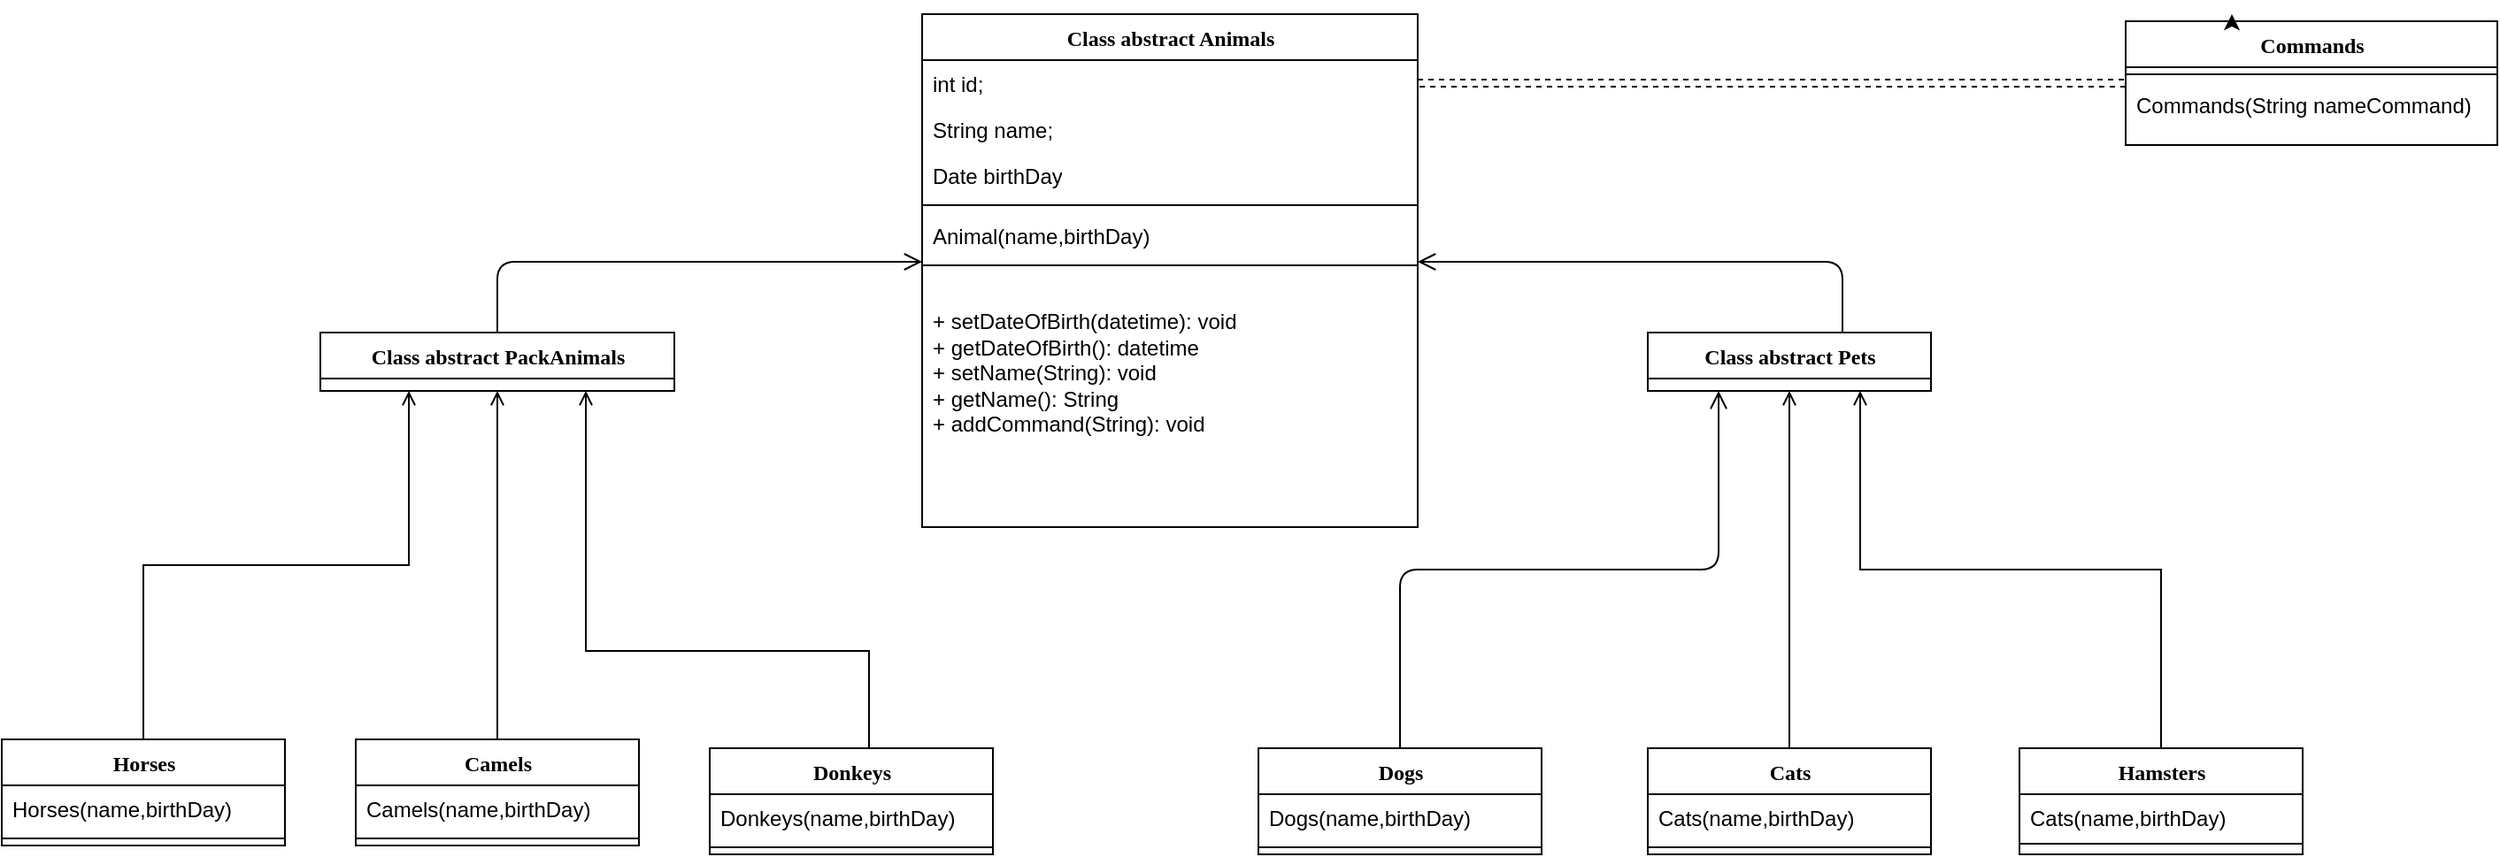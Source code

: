 <mxfile version="24.7.17">
  <diagram name="Page-1" id="9f46799a-70d6-7492-0946-bef42562c5a5">
    <mxGraphModel dx="2662" dy="1716" grid="1" gridSize="10" guides="1" tooltips="1" connect="1" arrows="1" fold="1" page="1" pageScale="1" pageWidth="1100" pageHeight="850" background="none" math="0" shadow="0">
      <root>
        <mxCell id="0" />
        <mxCell id="1" parent="0" />
        <mxCell id="78961159f06e98e8-124" style="edgeStyle=orthogonalEdgeStyle;html=1;labelBackgroundColor=none;startFill=0;startSize=8;endArrow=none;endFill=0;endSize=16;fontFamily=Verdana;fontSize=12;startArrow=open;" parent="1" source="78961159f06e98e8-17" target="78961159f06e98e8-69" edge="1">
          <mxGeometry relative="1" as="geometry">
            <Array as="points">
              <mxPoint x="160" y="120" />
            </Array>
          </mxGeometry>
        </mxCell>
        <mxCell id="78961159f06e98e8-17" value="Class abstract Animals" style="swimlane;html=1;fontStyle=1;align=center;verticalAlign=top;childLayout=stackLayout;horizontal=1;startSize=26;horizontalStack=0;resizeParent=1;resizeLast=0;collapsible=1;marginBottom=0;swimlaneFillColor=#ffffff;rounded=0;shadow=0;comic=0;labelBackgroundColor=none;strokeWidth=1;fillColor=none;fontFamily=Verdana;fontSize=12" parent="1" vertex="1">
          <mxGeometry x="400" y="-20" width="280" height="290" as="geometry" />
        </mxCell>
        <mxCell id="78961159f06e98e8-21" value="int id;" style="text;html=1;strokeColor=none;fillColor=none;align=left;verticalAlign=top;spacingLeft=4;spacingRight=4;whiteSpace=wrap;overflow=hidden;rotatable=0;points=[[0,0.5],[1,0.5]];portConstraint=eastwest;" parent="78961159f06e98e8-17" vertex="1">
          <mxGeometry y="26" width="280" height="26" as="geometry" />
        </mxCell>
        <mxCell id="59omzkVq_jKl7SWgvQOt-47" value="String name;" style="text;html=1;strokeColor=none;fillColor=none;align=left;verticalAlign=top;spacingLeft=4;spacingRight=4;whiteSpace=wrap;overflow=hidden;rotatable=0;points=[[0,0.5],[1,0.5]];portConstraint=eastwest;" parent="78961159f06e98e8-17" vertex="1">
          <mxGeometry y="52" width="280" height="26" as="geometry" />
        </mxCell>
        <mxCell id="78961159f06e98e8-23" value="Date birthDay" style="text;html=1;strokeColor=none;fillColor=none;align=left;verticalAlign=top;spacingLeft=4;spacingRight=4;whiteSpace=wrap;overflow=hidden;rotatable=0;points=[[0,0.5],[1,0.5]];portConstraint=eastwest;" parent="78961159f06e98e8-17" vertex="1">
          <mxGeometry y="78" width="280" height="26" as="geometry" />
        </mxCell>
        <mxCell id="78961159f06e98e8-19" value="" style="line;html=1;strokeWidth=1;fillColor=none;align=left;verticalAlign=middle;spacingTop=-1;spacingLeft=3;spacingRight=3;rotatable=0;labelPosition=right;points=[];portConstraint=eastwest;" parent="78961159f06e98e8-17" vertex="1">
          <mxGeometry y="104" width="280" height="8" as="geometry" />
        </mxCell>
        <mxCell id="78961159f06e98e8-27" value="Animal(name,birthDay)" style="text;html=1;strokeColor=none;fillColor=none;align=left;verticalAlign=top;spacingLeft=4;spacingRight=4;whiteSpace=wrap;overflow=hidden;rotatable=0;points=[[0,0.5],[1,0.5]];portConstraint=eastwest;" parent="78961159f06e98e8-17" vertex="1">
          <mxGeometry y="112" width="280" height="26" as="geometry" />
        </mxCell>
        <mxCell id="59omzkVq_jKl7SWgvQOt-48" value="" style="line;html=1;strokeWidth=1;fillColor=none;align=left;verticalAlign=middle;spacingTop=-1;spacingLeft=3;spacingRight=3;rotatable=0;labelPosition=right;points=[];portConstraint=eastwest;" parent="78961159f06e98e8-17" vertex="1">
          <mxGeometry y="138" width="280" height="8" as="geometry" />
        </mxCell>
        <mxCell id="59omzkVq_jKl7SWgvQOt-51" value="&lt;br&gt;+ setDateOfBirth(datetime): void&lt;br&gt;+ getDateOfBirth(): datetime&lt;br&gt;+ setName(String): void&lt;br&gt;+ getName(): String&lt;br&gt;+ addCommand(String): void" style="text;html=1;strokeColor=none;fillColor=none;align=left;verticalAlign=top;spacingLeft=4;spacingRight=4;whiteSpace=wrap;overflow=hidden;rotatable=0;points=[[0,0.5],[1,0.5]];portConstraint=eastwest;" parent="78961159f06e98e8-17" vertex="1">
          <mxGeometry y="146" width="280" height="104" as="geometry" />
        </mxCell>
        <mxCell id="78961159f06e98e8-122" style="edgeStyle=elbowEdgeStyle;html=1;labelBackgroundColor=none;startFill=0;startSize=8;endArrow=none;endFill=0;endSize=16;fontFamily=Verdana;fontSize=12;elbow=vertical;exitX=0.25;exitY=1;exitDx=0;exitDy=0;startArrow=open;" parent="1" source="78961159f06e98e8-30" target="78961159f06e98e8-43" edge="1">
          <mxGeometry relative="1" as="geometry" />
        </mxCell>
        <mxCell id="59omzkVq_jKl7SWgvQOt-17" style="edgeStyle=orthogonalEdgeStyle;rounded=0;orthogonalLoop=1;jettySize=auto;html=1;entryX=0.5;entryY=0;entryDx=0;entryDy=0;startArrow=open;startFill=0;endArrow=none;endFill=0;" parent="1" source="78961159f06e98e8-30" target="59omzkVq_jKl7SWgvQOt-1" edge="1">
          <mxGeometry relative="1" as="geometry" />
        </mxCell>
        <mxCell id="59omzkVq_jKl7SWgvQOt-18" style="edgeStyle=orthogonalEdgeStyle;rounded=0;orthogonalLoop=1;jettySize=auto;html=1;exitX=0.75;exitY=1;exitDx=0;exitDy=0;endArrow=none;endFill=0;startArrow=open;startFill=0;" parent="1" source="78961159f06e98e8-30" target="59omzkVq_jKl7SWgvQOt-9" edge="1">
          <mxGeometry relative="1" as="geometry" />
        </mxCell>
        <mxCell id="78961159f06e98e8-30" value="Class abstract Pets" style="swimlane;html=1;fontStyle=1;align=center;verticalAlign=top;childLayout=stackLayout;horizontal=1;startSize=26;horizontalStack=0;resizeParent=1;resizeLast=0;collapsible=1;marginBottom=0;swimlaneFillColor=#ffffff;rounded=0;shadow=0;comic=0;labelBackgroundColor=none;strokeWidth=1;fillColor=none;fontFamily=Verdana;fontSize=12" parent="1" vertex="1">
          <mxGeometry x="810" y="160" width="160" height="33" as="geometry" />
        </mxCell>
        <mxCell id="78961159f06e98e8-43" value="Dogs" style="swimlane;html=1;fontStyle=1;align=center;verticalAlign=top;childLayout=stackLayout;horizontal=1;startSize=26;horizontalStack=0;resizeParent=1;resizeLast=0;collapsible=1;marginBottom=0;swimlaneFillColor=#ffffff;rounded=0;shadow=0;comic=0;labelBackgroundColor=none;strokeWidth=1;fillColor=none;fontFamily=Verdana;fontSize=12" parent="1" vertex="1">
          <mxGeometry x="590" y="395" width="160" height="60" as="geometry" />
        </mxCell>
        <mxCell id="78961159f06e98e8-44" value="Dogs(name,birthDay)" style="text;html=1;strokeColor=none;fillColor=none;align=left;verticalAlign=top;spacingLeft=4;spacingRight=4;whiteSpace=wrap;overflow=hidden;rotatable=0;points=[[0,0.5],[1,0.5]];portConstraint=eastwest;" parent="78961159f06e98e8-43" vertex="1">
          <mxGeometry y="26" width="160" height="26" as="geometry" />
        </mxCell>
        <mxCell id="78961159f06e98e8-51" value="" style="line;html=1;strokeWidth=1;fillColor=none;align=left;verticalAlign=middle;spacingTop=-1;spacingLeft=3;spacingRight=3;rotatable=0;labelPosition=right;points=[];portConstraint=eastwest;" parent="78961159f06e98e8-43" vertex="1">
          <mxGeometry y="52" width="160" height="8" as="geometry" />
        </mxCell>
        <mxCell id="59omzkVq_jKl7SWgvQOt-43" style="edgeStyle=orthogonalEdgeStyle;rounded=0;orthogonalLoop=1;jettySize=auto;html=1;exitX=0.5;exitY=1;exitDx=0;exitDy=0;entryX=0.5;entryY=0;entryDx=0;entryDy=0;endArrow=none;endFill=0;startArrow=open;startFill=0;" parent="1" source="78961159f06e98e8-69" target="59omzkVq_jKl7SWgvQOt-27" edge="1">
          <mxGeometry relative="1" as="geometry" />
        </mxCell>
        <mxCell id="59omzkVq_jKl7SWgvQOt-44" style="edgeStyle=orthogonalEdgeStyle;rounded=0;orthogonalLoop=1;jettySize=auto;html=1;exitX=0.25;exitY=1;exitDx=0;exitDy=0;entryX=0.5;entryY=0;entryDx=0;entryDy=0;startArrow=open;startFill=0;endArrow=none;endFill=0;" parent="1" source="78961159f06e98e8-69" target="59omzkVq_jKl7SWgvQOt-19" edge="1">
          <mxGeometry relative="1" as="geometry" />
        </mxCell>
        <mxCell id="59omzkVq_jKl7SWgvQOt-45" style="edgeStyle=orthogonalEdgeStyle;rounded=0;orthogonalLoop=1;jettySize=auto;html=1;exitX=0.75;exitY=1;exitDx=0;exitDy=0;startArrow=open;startFill=0;endArrow=none;endFill=0;" parent="1" source="78961159f06e98e8-69" target="59omzkVq_jKl7SWgvQOt-35" edge="1">
          <mxGeometry relative="1" as="geometry">
            <Array as="points">
              <mxPoint x="210" y="340" />
              <mxPoint x="370" y="340" />
            </Array>
          </mxGeometry>
        </mxCell>
        <mxCell id="78961159f06e98e8-69" value="Class abstract PackAnimals" style="swimlane;html=1;fontStyle=1;align=center;verticalAlign=top;childLayout=stackLayout;horizontal=1;startSize=26;horizontalStack=0;resizeParent=1;resizeLast=0;collapsible=1;marginBottom=0;swimlaneFillColor=#ffffff;rounded=0;shadow=0;comic=0;labelBackgroundColor=none;strokeWidth=1;fillColor=none;fontFamily=Verdana;fontSize=12" parent="1" vertex="1">
          <mxGeometry x="60" y="160" width="200" height="33" as="geometry" />
        </mxCell>
        <mxCell id="78961159f06e98e8-121" style="edgeStyle=elbowEdgeStyle;html=1;labelBackgroundColor=none;startFill=0;startSize=8;endArrow=none;endFill=0;endSize=16;fontFamily=Verdana;fontSize=12;elbow=vertical;startArrow=open;" parent="1" source="78961159f06e98e8-17" target="78961159f06e98e8-30" edge="1">
          <mxGeometry relative="1" as="geometry">
            <mxPoint x="250" y="259.882" as="sourcePoint" />
            <Array as="points">
              <mxPoint x="920" y="120" />
              <mxPoint x="420" y="140" />
            </Array>
          </mxGeometry>
        </mxCell>
        <mxCell id="59omzkVq_jKl7SWgvQOt-1" value="Cats" style="swimlane;html=1;fontStyle=1;align=center;verticalAlign=top;childLayout=stackLayout;horizontal=1;startSize=26;horizontalStack=0;resizeParent=1;resizeLast=0;collapsible=1;marginBottom=0;swimlaneFillColor=#ffffff;rounded=0;shadow=0;comic=0;labelBackgroundColor=none;strokeWidth=1;fillColor=none;fontFamily=Verdana;fontSize=12" parent="1" vertex="1">
          <mxGeometry x="810" y="395" width="160" height="60" as="geometry" />
        </mxCell>
        <mxCell id="59omzkVq_jKl7SWgvQOt-2" value="Cats(name,birthDay)" style="text;html=1;strokeColor=none;fillColor=none;align=left;verticalAlign=top;spacingLeft=4;spacingRight=4;whiteSpace=wrap;overflow=hidden;rotatable=0;points=[[0,0.5],[1,0.5]];portConstraint=eastwest;" parent="59omzkVq_jKl7SWgvQOt-1" vertex="1">
          <mxGeometry y="26" width="160" height="26" as="geometry" />
        </mxCell>
        <mxCell id="59omzkVq_jKl7SWgvQOt-6" value="" style="line;html=1;strokeWidth=1;fillColor=none;align=left;verticalAlign=middle;spacingTop=-1;spacingLeft=3;spacingRight=3;rotatable=0;labelPosition=right;points=[];portConstraint=eastwest;" parent="59omzkVq_jKl7SWgvQOt-1" vertex="1">
          <mxGeometry y="52" width="160" height="8" as="geometry" />
        </mxCell>
        <mxCell id="59omzkVq_jKl7SWgvQOt-9" value="Hamsters" style="swimlane;html=1;fontStyle=1;align=center;verticalAlign=top;childLayout=stackLayout;horizontal=1;startSize=26;horizontalStack=0;resizeParent=1;resizeLast=0;collapsible=1;marginBottom=0;swimlaneFillColor=#ffffff;rounded=0;shadow=0;comic=0;labelBackgroundColor=none;strokeWidth=1;fillColor=none;fontFamily=Verdana;fontSize=12" parent="1" vertex="1">
          <mxGeometry x="1020" y="395" width="160" height="60" as="geometry" />
        </mxCell>
        <mxCell id="59omzkVq_jKl7SWgvQOt-50" value="Cats(name,birthDay)" style="text;html=1;strokeColor=none;fillColor=none;align=left;verticalAlign=top;spacingLeft=4;spacingRight=4;whiteSpace=wrap;overflow=hidden;rotatable=0;points=[[0,0.5],[1,0.5]];portConstraint=eastwest;" parent="59omzkVq_jKl7SWgvQOt-9" vertex="1">
          <mxGeometry y="26" width="160" height="24" as="geometry" />
        </mxCell>
        <mxCell id="59omzkVq_jKl7SWgvQOt-14" value="" style="line;html=1;strokeWidth=1;fillColor=none;align=left;verticalAlign=middle;spacingTop=-1;spacingLeft=3;spacingRight=3;rotatable=0;labelPosition=right;points=[];portConstraint=eastwest;" parent="59omzkVq_jKl7SWgvQOt-9" vertex="1">
          <mxGeometry y="50" width="160" height="8" as="geometry" />
        </mxCell>
        <mxCell id="59omzkVq_jKl7SWgvQOt-19" value="Horses" style="swimlane;html=1;fontStyle=1;align=center;verticalAlign=top;childLayout=stackLayout;horizontal=1;startSize=26;horizontalStack=0;resizeParent=1;resizeLast=0;collapsible=1;marginBottom=0;swimlaneFillColor=#ffffff;rounded=0;shadow=0;comic=0;labelBackgroundColor=none;strokeWidth=1;fillColor=none;fontFamily=Verdana;fontSize=12" parent="1" vertex="1">
          <mxGeometry x="-120" y="390" width="160" height="60" as="geometry" />
        </mxCell>
        <mxCell id="59omzkVq_jKl7SWgvQOt-23" value="Horses(name,birthDay)" style="text;html=1;strokeColor=none;fillColor=none;align=left;verticalAlign=top;spacingLeft=4;spacingRight=4;whiteSpace=wrap;overflow=hidden;rotatable=0;points=[[0,0.5],[1,0.5]];portConstraint=eastwest;" parent="59omzkVq_jKl7SWgvQOt-19" vertex="1">
          <mxGeometry y="26" width="160" height="26" as="geometry" />
        </mxCell>
        <mxCell id="59omzkVq_jKl7SWgvQOt-24" value="" style="line;html=1;strokeWidth=1;fillColor=none;align=left;verticalAlign=middle;spacingTop=-1;spacingLeft=3;spacingRight=3;rotatable=0;labelPosition=right;points=[];portConstraint=eastwest;" parent="59omzkVq_jKl7SWgvQOt-19" vertex="1">
          <mxGeometry y="52" width="160" height="8" as="geometry" />
        </mxCell>
        <mxCell id="59omzkVq_jKl7SWgvQOt-27" value="Camels" style="swimlane;html=1;fontStyle=1;align=center;verticalAlign=top;childLayout=stackLayout;horizontal=1;startSize=26;horizontalStack=0;resizeParent=1;resizeLast=0;collapsible=1;marginBottom=0;swimlaneFillColor=#ffffff;rounded=0;shadow=0;comic=0;labelBackgroundColor=none;strokeWidth=1;fillColor=none;fontFamily=Verdana;fontSize=12" parent="1" vertex="1">
          <mxGeometry x="80" y="390" width="160" height="60" as="geometry" />
        </mxCell>
        <mxCell id="59omzkVq_jKl7SWgvQOt-29" value="Camels(name,birthDay)" style="text;html=1;strokeColor=none;fillColor=none;align=left;verticalAlign=top;spacingLeft=4;spacingRight=4;whiteSpace=wrap;overflow=hidden;rotatable=0;points=[[0,0.5],[1,0.5]];portConstraint=eastwest;" parent="59omzkVq_jKl7SWgvQOt-27" vertex="1">
          <mxGeometry y="26" width="160" height="26" as="geometry" />
        </mxCell>
        <mxCell id="59omzkVq_jKl7SWgvQOt-32" value="" style="line;html=1;strokeWidth=1;fillColor=none;align=left;verticalAlign=middle;spacingTop=-1;spacingLeft=3;spacingRight=3;rotatable=0;labelPosition=right;points=[];portConstraint=eastwest;" parent="59omzkVq_jKl7SWgvQOt-27" vertex="1">
          <mxGeometry y="52" width="160" height="8" as="geometry" />
        </mxCell>
        <mxCell id="59omzkVq_jKl7SWgvQOt-35" value="&lt;div&gt;D&lt;span lang=&quot;en&quot; class=&quot;HwtZe&quot;&gt;&lt;span class=&quot;jCAhz JxVs2d ChMk0b&quot;&gt;&lt;span class=&quot;ryNqvb&quot;&gt;onkeys&lt;/span&gt;&lt;/span&gt;&lt;/span&gt;&lt;/div&gt;" style="swimlane;html=1;fontStyle=1;align=center;verticalAlign=top;childLayout=stackLayout;horizontal=1;startSize=26;horizontalStack=0;resizeParent=1;resizeLast=0;collapsible=1;marginBottom=0;swimlaneFillColor=#ffffff;rounded=0;shadow=0;comic=0;labelBackgroundColor=none;strokeWidth=1;fillColor=none;fontFamily=Verdana;fontSize=12" parent="1" vertex="1">
          <mxGeometry x="280" y="395" width="160" height="60" as="geometry" />
        </mxCell>
        <mxCell id="59omzkVq_jKl7SWgvQOt-49" value="Donkeys(name,birthDay)" style="text;html=1;strokeColor=none;fillColor=none;align=left;verticalAlign=top;spacingLeft=4;spacingRight=4;whiteSpace=wrap;overflow=hidden;rotatable=0;points=[[0,0.5],[1,0.5]];portConstraint=eastwest;" parent="59omzkVq_jKl7SWgvQOt-35" vertex="1">
          <mxGeometry y="26" width="160" height="26" as="geometry" />
        </mxCell>
        <mxCell id="59omzkVq_jKl7SWgvQOt-40" value="" style="line;html=1;strokeWidth=1;fillColor=none;align=left;verticalAlign=middle;spacingTop=-1;spacingLeft=3;spacingRight=3;rotatable=0;labelPosition=right;points=[];portConstraint=eastwest;" parent="59omzkVq_jKl7SWgvQOt-35" vertex="1">
          <mxGeometry y="52" width="160" height="8" as="geometry" />
        </mxCell>
        <mxCell id="Mi4zjjqRZSwtKB571mLL-2" style="edgeStyle=orthogonalEdgeStyle;rounded=0;orthogonalLoop=1;jettySize=auto;html=1;exitX=0.25;exitY=0;exitDx=0;exitDy=0;" edge="1" parent="1" source="59omzkVq_jKl7SWgvQOt-55">
          <mxGeometry relative="1" as="geometry">
            <mxPoint x="1140" y="-20" as="targetPoint" />
          </mxGeometry>
        </mxCell>
        <mxCell id="59omzkVq_jKl7SWgvQOt-55" value="Commands" style="swimlane;html=1;fontStyle=1;align=center;verticalAlign=top;childLayout=stackLayout;horizontal=1;startSize=26;horizontalStack=0;resizeParent=1;resizeLast=0;collapsible=1;marginBottom=0;swimlaneFillColor=#ffffff;rounded=0;shadow=0;comic=0;labelBackgroundColor=none;strokeWidth=1;fillColor=none;fontFamily=Verdana;fontSize=12" parent="1" vertex="1">
          <mxGeometry x="1080" y="-16" width="210" height="70" as="geometry" />
        </mxCell>
        <mxCell id="59omzkVq_jKl7SWgvQOt-57" value="" style="line;html=1;strokeWidth=1;fillColor=none;align=left;verticalAlign=middle;spacingTop=-1;spacingLeft=3;spacingRight=3;rotatable=0;labelPosition=right;points=[];portConstraint=eastwest;" parent="59omzkVq_jKl7SWgvQOt-55" vertex="1">
          <mxGeometry y="26" width="210" height="8" as="geometry" />
        </mxCell>
        <mxCell id="59omzkVq_jKl7SWgvQOt-56" value="Commands(String nameCommand)" style="text;html=1;strokeColor=none;fillColor=none;align=left;verticalAlign=top;spacingLeft=4;spacingRight=4;whiteSpace=wrap;overflow=hidden;rotatable=0;points=[[0,0.5],[1,0.5]];portConstraint=eastwest;" parent="59omzkVq_jKl7SWgvQOt-55" vertex="1">
          <mxGeometry y="34" width="210" height="20" as="geometry" />
        </mxCell>
        <mxCell id="59omzkVq_jKl7SWgvQOt-59" style="rounded=0;orthogonalLoop=1;jettySize=auto;html=1;shape=link;dashed=1;" parent="1" source="78961159f06e98e8-21" target="59omzkVq_jKl7SWgvQOt-55" edge="1">
          <mxGeometry relative="1" as="geometry" />
        </mxCell>
      </root>
    </mxGraphModel>
  </diagram>
</mxfile>
